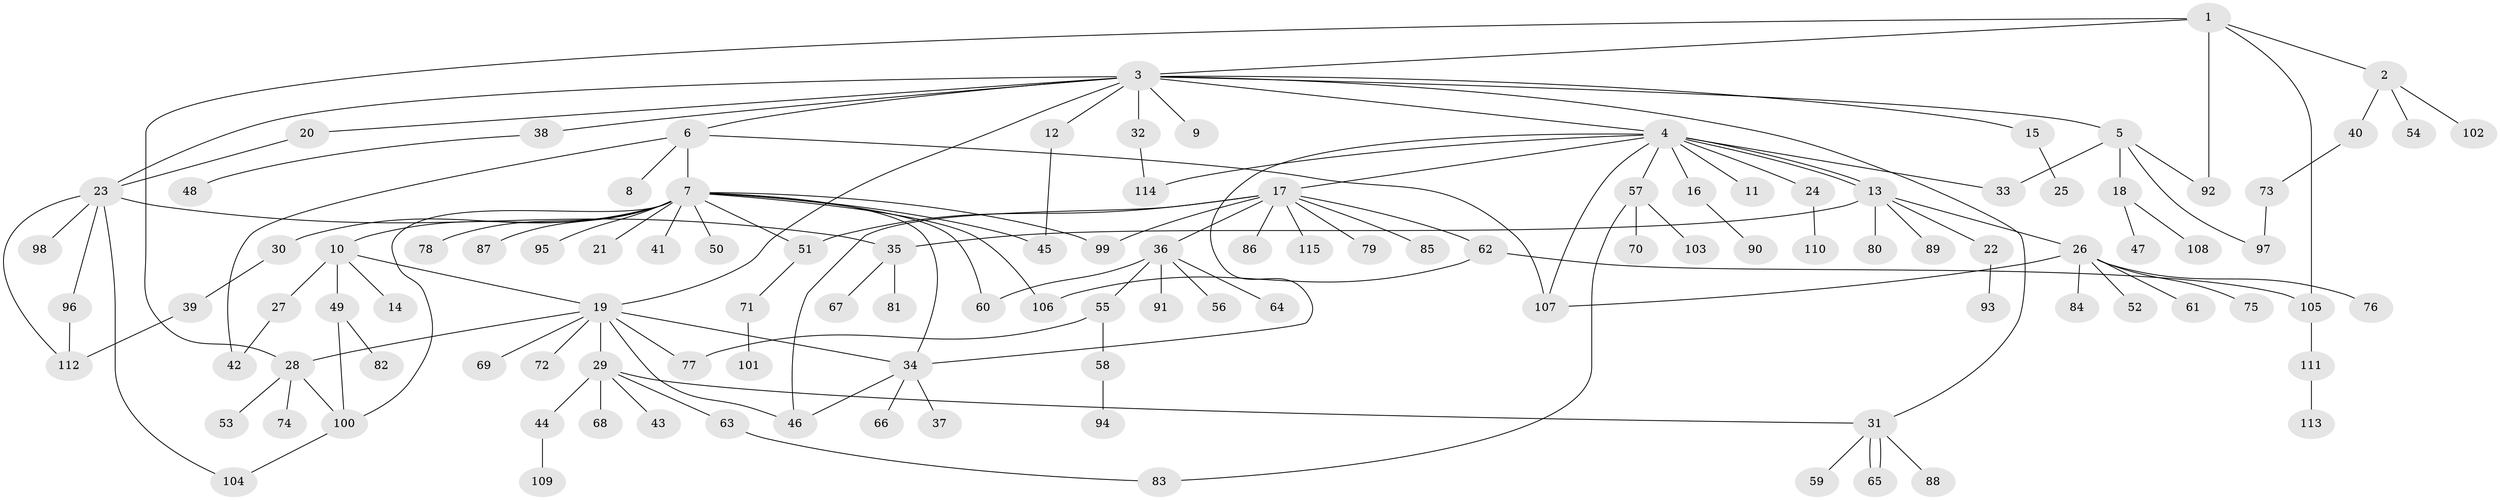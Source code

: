// Generated by graph-tools (version 1.1) at 2025/50/03/09/25 03:50:00]
// undirected, 115 vertices, 145 edges
graph export_dot {
graph [start="1"]
  node [color=gray90,style=filled];
  1;
  2;
  3;
  4;
  5;
  6;
  7;
  8;
  9;
  10;
  11;
  12;
  13;
  14;
  15;
  16;
  17;
  18;
  19;
  20;
  21;
  22;
  23;
  24;
  25;
  26;
  27;
  28;
  29;
  30;
  31;
  32;
  33;
  34;
  35;
  36;
  37;
  38;
  39;
  40;
  41;
  42;
  43;
  44;
  45;
  46;
  47;
  48;
  49;
  50;
  51;
  52;
  53;
  54;
  55;
  56;
  57;
  58;
  59;
  60;
  61;
  62;
  63;
  64;
  65;
  66;
  67;
  68;
  69;
  70;
  71;
  72;
  73;
  74;
  75;
  76;
  77;
  78;
  79;
  80;
  81;
  82;
  83;
  84;
  85;
  86;
  87;
  88;
  89;
  90;
  91;
  92;
  93;
  94;
  95;
  96;
  97;
  98;
  99;
  100;
  101;
  102;
  103;
  104;
  105;
  106;
  107;
  108;
  109;
  110;
  111;
  112;
  113;
  114;
  115;
  1 -- 2;
  1 -- 3;
  1 -- 28;
  1 -- 92;
  1 -- 105;
  2 -- 40;
  2 -- 54;
  2 -- 102;
  3 -- 4;
  3 -- 5;
  3 -- 6;
  3 -- 9;
  3 -- 12;
  3 -- 15;
  3 -- 19;
  3 -- 20;
  3 -- 23;
  3 -- 31;
  3 -- 32;
  3 -- 38;
  4 -- 11;
  4 -- 13;
  4 -- 13;
  4 -- 16;
  4 -- 17;
  4 -- 24;
  4 -- 33;
  4 -- 34;
  4 -- 57;
  4 -- 107;
  4 -- 114;
  5 -- 18;
  5 -- 33;
  5 -- 92;
  5 -- 97;
  6 -- 7;
  6 -- 8;
  6 -- 42;
  6 -- 107;
  7 -- 10;
  7 -- 21;
  7 -- 30;
  7 -- 34;
  7 -- 41;
  7 -- 45;
  7 -- 50;
  7 -- 51;
  7 -- 60;
  7 -- 78;
  7 -- 87;
  7 -- 95;
  7 -- 99;
  7 -- 100;
  7 -- 106;
  10 -- 14;
  10 -- 19;
  10 -- 27;
  10 -- 49;
  12 -- 45;
  13 -- 22;
  13 -- 26;
  13 -- 35;
  13 -- 80;
  13 -- 89;
  15 -- 25;
  16 -- 90;
  17 -- 36;
  17 -- 46;
  17 -- 51;
  17 -- 62;
  17 -- 79;
  17 -- 85;
  17 -- 86;
  17 -- 99;
  17 -- 115;
  18 -- 47;
  18 -- 108;
  19 -- 28;
  19 -- 29;
  19 -- 34;
  19 -- 46;
  19 -- 69;
  19 -- 72;
  19 -- 77;
  20 -- 23;
  22 -- 93;
  23 -- 35;
  23 -- 96;
  23 -- 98;
  23 -- 104;
  23 -- 112;
  24 -- 110;
  26 -- 52;
  26 -- 61;
  26 -- 75;
  26 -- 76;
  26 -- 84;
  26 -- 107;
  27 -- 42;
  28 -- 53;
  28 -- 74;
  28 -- 100;
  29 -- 31;
  29 -- 43;
  29 -- 44;
  29 -- 63;
  29 -- 68;
  30 -- 39;
  31 -- 59;
  31 -- 65;
  31 -- 65;
  31 -- 88;
  32 -- 114;
  34 -- 37;
  34 -- 46;
  34 -- 66;
  35 -- 67;
  35 -- 81;
  36 -- 55;
  36 -- 56;
  36 -- 60;
  36 -- 64;
  36 -- 91;
  38 -- 48;
  39 -- 112;
  40 -- 73;
  44 -- 109;
  49 -- 82;
  49 -- 100;
  51 -- 71;
  55 -- 58;
  55 -- 77;
  57 -- 70;
  57 -- 83;
  57 -- 103;
  58 -- 94;
  62 -- 105;
  62 -- 106;
  63 -- 83;
  71 -- 101;
  73 -- 97;
  96 -- 112;
  100 -- 104;
  105 -- 111;
  111 -- 113;
}
